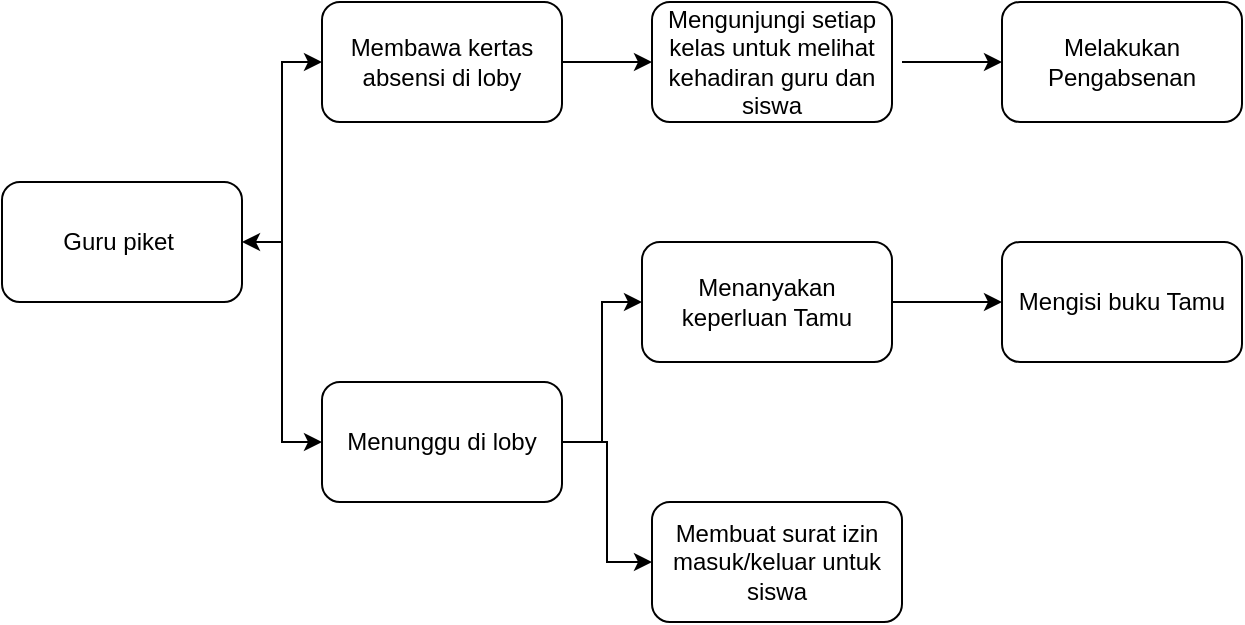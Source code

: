 <mxfile version="24.7.6">
  <diagram name="Page-1" id="QMqRzF_H8lYTXRnNJydu">
    <mxGraphModel dx="880" dy="478" grid="1" gridSize="10" guides="1" tooltips="1" connect="1" arrows="1" fold="1" page="1" pageScale="1" pageWidth="850" pageHeight="1100" math="0" shadow="0">
      <root>
        <mxCell id="0" />
        <mxCell id="1" parent="0" />
        <mxCell id="TC6INNRJ02Edqq_utwJ6-1" value="Guru piket&amp;nbsp;" style="rounded=1;whiteSpace=wrap;html=1;" vertex="1" parent="1">
          <mxGeometry x="40" y="240" width="120" height="60" as="geometry" />
        </mxCell>
        <mxCell id="TC6INNRJ02Edqq_utwJ6-2" value="Membawa kertas absensi di loby" style="rounded=1;whiteSpace=wrap;html=1;" vertex="1" parent="1">
          <mxGeometry x="200" y="150" width="120" height="60" as="geometry" />
        </mxCell>
        <mxCell id="TC6INNRJ02Edqq_utwJ6-12" value="" style="edgeStyle=orthogonalEdgeStyle;rounded=0;orthogonalLoop=1;jettySize=auto;html=1;" edge="1" parent="1" source="TC6INNRJ02Edqq_utwJ6-3" target="TC6INNRJ02Edqq_utwJ6-11">
          <mxGeometry relative="1" as="geometry" />
        </mxCell>
        <mxCell id="TC6INNRJ02Edqq_utwJ6-3" value="Menunggu di loby" style="rounded=1;whiteSpace=wrap;html=1;" vertex="1" parent="1">
          <mxGeometry x="200" y="340" width="120" height="60" as="geometry" />
        </mxCell>
        <mxCell id="TC6INNRJ02Edqq_utwJ6-4" value="Mengunjungi setiap kelas untuk melihat kehadiran guru dan siswa" style="rounded=1;whiteSpace=wrap;html=1;" vertex="1" parent="1">
          <mxGeometry x="365" y="150" width="120" height="60" as="geometry" />
        </mxCell>
        <mxCell id="TC6INNRJ02Edqq_utwJ6-5" value="" style="endArrow=classic;startArrow=classic;html=1;rounded=0;exitX=1;exitY=0.5;exitDx=0;exitDy=0;entryX=0;entryY=0.5;entryDx=0;entryDy=0;" edge="1" parent="1" source="TC6INNRJ02Edqq_utwJ6-1" target="TC6INNRJ02Edqq_utwJ6-2">
          <mxGeometry width="50" height="50" relative="1" as="geometry">
            <mxPoint x="150" y="200" as="sourcePoint" />
            <mxPoint x="200" y="150" as="targetPoint" />
            <Array as="points">
              <mxPoint x="180" y="270" />
              <mxPoint x="180" y="180" />
            </Array>
          </mxGeometry>
        </mxCell>
        <mxCell id="TC6INNRJ02Edqq_utwJ6-7" value="" style="endArrow=classic;html=1;rounded=0;entryX=0;entryY=0.5;entryDx=0;entryDy=0;" edge="1" parent="1" target="TC6INNRJ02Edqq_utwJ6-3">
          <mxGeometry width="50" height="50" relative="1" as="geometry">
            <mxPoint x="180" y="270" as="sourcePoint" />
            <mxPoint x="190" y="370" as="targetPoint" />
            <Array as="points">
              <mxPoint x="180" y="370" />
            </Array>
          </mxGeometry>
        </mxCell>
        <mxCell id="TC6INNRJ02Edqq_utwJ6-8" value="" style="endArrow=classic;html=1;rounded=0;exitX=1;exitY=0.5;exitDx=0;exitDy=0;entryX=0;entryY=0.5;entryDx=0;entryDy=0;" edge="1" parent="1" source="TC6INNRJ02Edqq_utwJ6-2" target="TC6INNRJ02Edqq_utwJ6-4">
          <mxGeometry width="50" height="50" relative="1" as="geometry">
            <mxPoint x="310" y="230" as="sourcePoint" />
            <mxPoint x="360" y="180" as="targetPoint" />
          </mxGeometry>
        </mxCell>
        <mxCell id="TC6INNRJ02Edqq_utwJ6-9" value="" style="endArrow=classic;html=1;rounded=0;entryX=0;entryY=0.5;entryDx=0;entryDy=0;" edge="1" parent="1" target="TC6INNRJ02Edqq_utwJ6-10">
          <mxGeometry width="50" height="50" relative="1" as="geometry">
            <mxPoint x="490" y="180" as="sourcePoint" />
            <mxPoint x="550" y="180" as="targetPoint" />
          </mxGeometry>
        </mxCell>
        <mxCell id="TC6INNRJ02Edqq_utwJ6-10" value="Melakukan Pengabsenan" style="rounded=1;whiteSpace=wrap;html=1;" vertex="1" parent="1">
          <mxGeometry x="540" y="150" width="120" height="60" as="geometry" />
        </mxCell>
        <mxCell id="TC6INNRJ02Edqq_utwJ6-11" value="Membuat surat izin masuk/keluar untuk siswa" style="whiteSpace=wrap;html=1;rounded=1;" vertex="1" parent="1">
          <mxGeometry x="365" y="400" width="125" height="60" as="geometry" />
        </mxCell>
        <mxCell id="TC6INNRJ02Edqq_utwJ6-16" value="" style="edgeStyle=orthogonalEdgeStyle;rounded=0;orthogonalLoop=1;jettySize=auto;html=1;" edge="1" parent="1" source="TC6INNRJ02Edqq_utwJ6-13" target="TC6INNRJ02Edqq_utwJ6-15">
          <mxGeometry relative="1" as="geometry" />
        </mxCell>
        <mxCell id="TC6INNRJ02Edqq_utwJ6-13" value="Menanyakan keperluan Tamu" style="whiteSpace=wrap;html=1;rounded=1;" vertex="1" parent="1">
          <mxGeometry x="360" y="270" width="125" height="60" as="geometry" />
        </mxCell>
        <mxCell id="TC6INNRJ02Edqq_utwJ6-14" value="" style="endArrow=classic;html=1;rounded=0;" edge="1" parent="1">
          <mxGeometry width="50" height="50" relative="1" as="geometry">
            <mxPoint x="340" y="370" as="sourcePoint" />
            <mxPoint x="360" y="300" as="targetPoint" />
            <Array as="points">
              <mxPoint x="340" y="300" />
            </Array>
          </mxGeometry>
        </mxCell>
        <mxCell id="TC6INNRJ02Edqq_utwJ6-15" value="Mengisi buku Tamu" style="whiteSpace=wrap;html=1;rounded=1;" vertex="1" parent="1">
          <mxGeometry x="540" y="270" width="120" height="60" as="geometry" />
        </mxCell>
      </root>
    </mxGraphModel>
  </diagram>
</mxfile>
